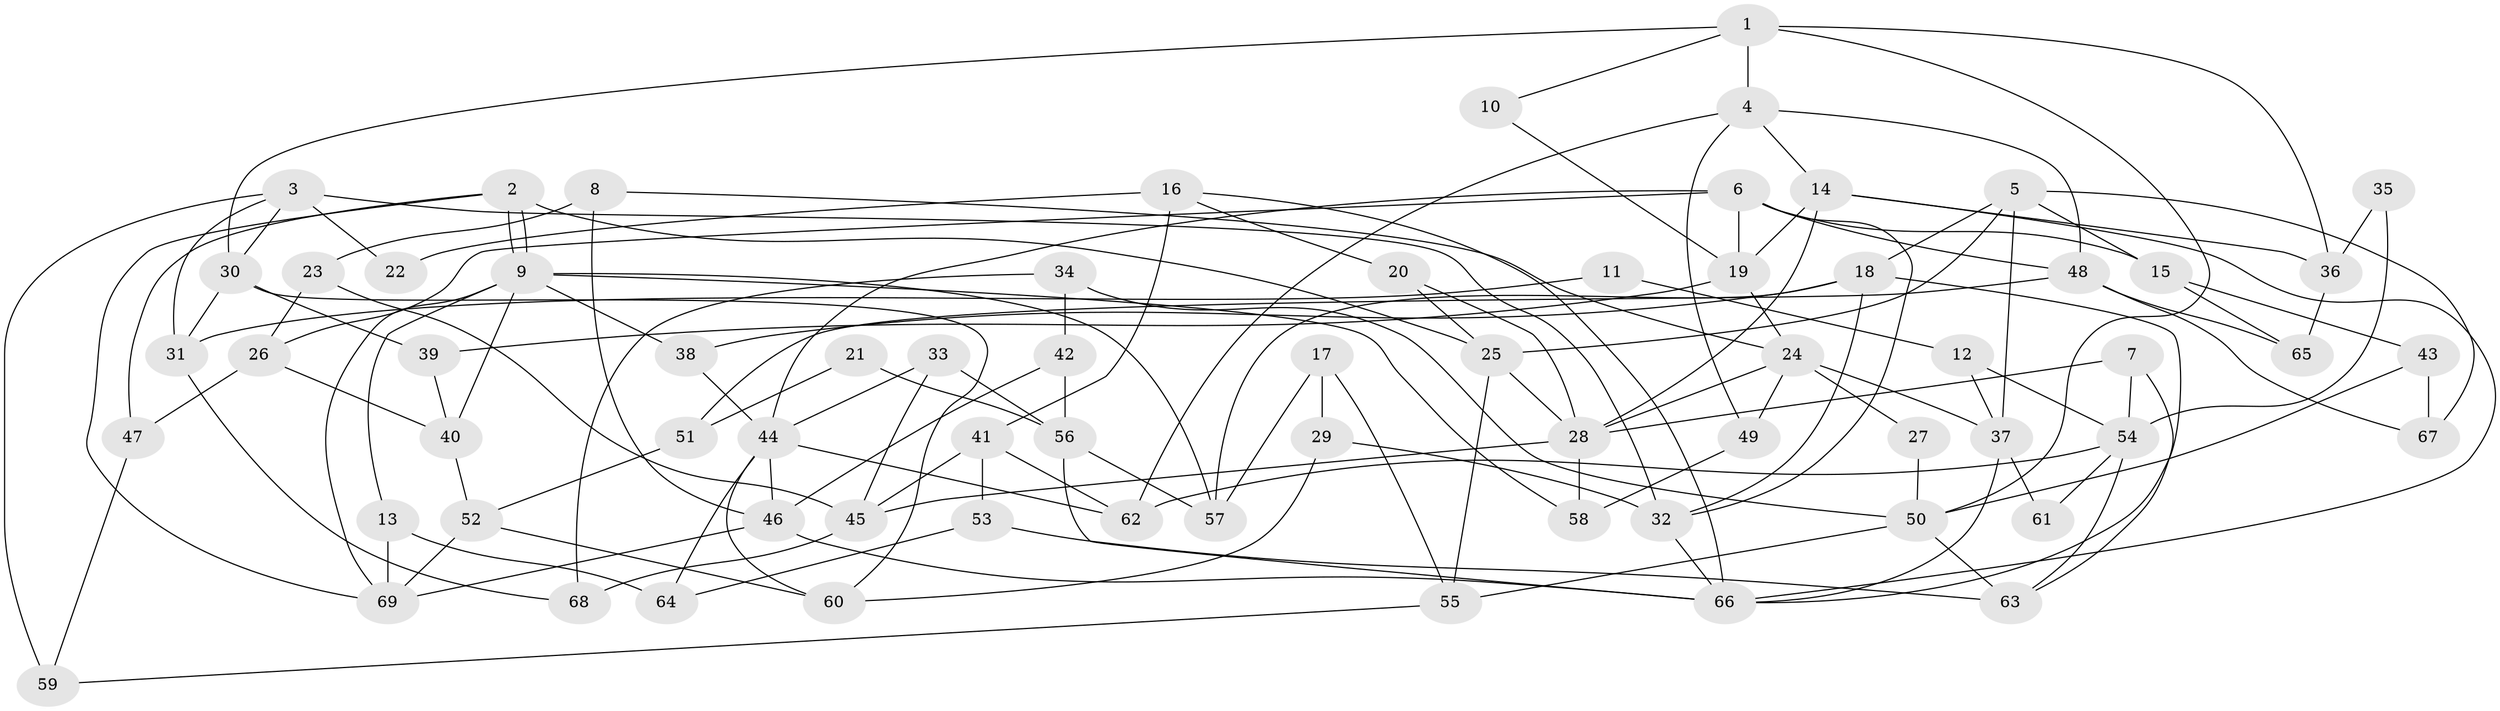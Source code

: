 // coarse degree distribution, {5: 0.2682926829268293, 9: 0.0975609756097561, 6: 0.14634146341463414, 3: 0.1951219512195122, 14: 0.024390243902439025, 4: 0.12195121951219512, 8: 0.024390243902439025, 2: 0.0975609756097561, 7: 0.024390243902439025}
// Generated by graph-tools (version 1.1) at 2025/18/03/04/25 18:18:32]
// undirected, 69 vertices, 138 edges
graph export_dot {
graph [start="1"]
  node [color=gray90,style=filled];
  1;
  2;
  3;
  4;
  5;
  6;
  7;
  8;
  9;
  10;
  11;
  12;
  13;
  14;
  15;
  16;
  17;
  18;
  19;
  20;
  21;
  22;
  23;
  24;
  25;
  26;
  27;
  28;
  29;
  30;
  31;
  32;
  33;
  34;
  35;
  36;
  37;
  38;
  39;
  40;
  41;
  42;
  43;
  44;
  45;
  46;
  47;
  48;
  49;
  50;
  51;
  52;
  53;
  54;
  55;
  56;
  57;
  58;
  59;
  60;
  61;
  62;
  63;
  64;
  65;
  66;
  67;
  68;
  69;
  1 -- 4;
  1 -- 30;
  1 -- 10;
  1 -- 36;
  1 -- 50;
  2 -- 69;
  2 -- 9;
  2 -- 9;
  2 -- 25;
  2 -- 47;
  3 -- 31;
  3 -- 30;
  3 -- 22;
  3 -- 32;
  3 -- 59;
  4 -- 62;
  4 -- 14;
  4 -- 48;
  4 -- 49;
  5 -- 25;
  5 -- 37;
  5 -- 15;
  5 -- 18;
  5 -- 67;
  6 -- 32;
  6 -- 48;
  6 -- 15;
  6 -- 19;
  6 -- 26;
  6 -- 44;
  7 -- 28;
  7 -- 54;
  7 -- 63;
  8 -- 46;
  8 -- 23;
  8 -- 24;
  9 -- 13;
  9 -- 38;
  9 -- 40;
  9 -- 57;
  9 -- 58;
  9 -- 69;
  10 -- 19;
  11 -- 31;
  11 -- 12;
  12 -- 54;
  12 -- 37;
  13 -- 64;
  13 -- 69;
  14 -- 19;
  14 -- 66;
  14 -- 28;
  14 -- 36;
  15 -- 43;
  15 -- 65;
  16 -- 20;
  16 -- 66;
  16 -- 22;
  16 -- 41;
  17 -- 57;
  17 -- 55;
  17 -- 29;
  18 -- 38;
  18 -- 32;
  18 -- 57;
  18 -- 66;
  19 -- 24;
  19 -- 39;
  20 -- 28;
  20 -- 25;
  21 -- 56;
  21 -- 51;
  23 -- 45;
  23 -- 26;
  24 -- 28;
  24 -- 27;
  24 -- 37;
  24 -- 49;
  25 -- 28;
  25 -- 55;
  26 -- 47;
  26 -- 40;
  27 -- 50;
  28 -- 58;
  28 -- 45;
  29 -- 32;
  29 -- 60;
  30 -- 60;
  30 -- 39;
  30 -- 31;
  31 -- 68;
  32 -- 66;
  33 -- 56;
  33 -- 44;
  33 -- 45;
  34 -- 50;
  34 -- 42;
  34 -- 68;
  35 -- 54;
  35 -- 36;
  36 -- 65;
  37 -- 66;
  37 -- 61;
  38 -- 44;
  39 -- 40;
  40 -- 52;
  41 -- 45;
  41 -- 53;
  41 -- 62;
  42 -- 46;
  42 -- 56;
  43 -- 67;
  43 -- 50;
  44 -- 46;
  44 -- 60;
  44 -- 62;
  44 -- 64;
  45 -- 68;
  46 -- 69;
  46 -- 66;
  47 -- 59;
  48 -- 65;
  48 -- 51;
  48 -- 67;
  49 -- 58;
  50 -- 55;
  50 -- 63;
  51 -- 52;
  52 -- 60;
  52 -- 69;
  53 -- 63;
  53 -- 64;
  54 -- 63;
  54 -- 62;
  54 -- 61;
  55 -- 59;
  56 -- 57;
  56 -- 66;
}
